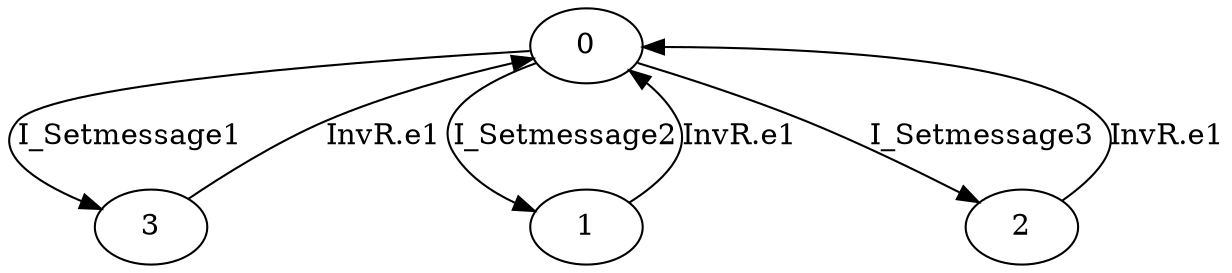 digraph G {
  0 -> 3 [ label="I_Setmessage1" ];
  0 -> 1 [ label="I_Setmessage2" ];
  0 -> 2 [ label="I_Setmessage3" ];
  1 -> 0 [ label="InvR.e1" ];
  2 -> 0 [ label="InvR.e1" ];
  3 -> 0 [ label="InvR.e1" ];
}

